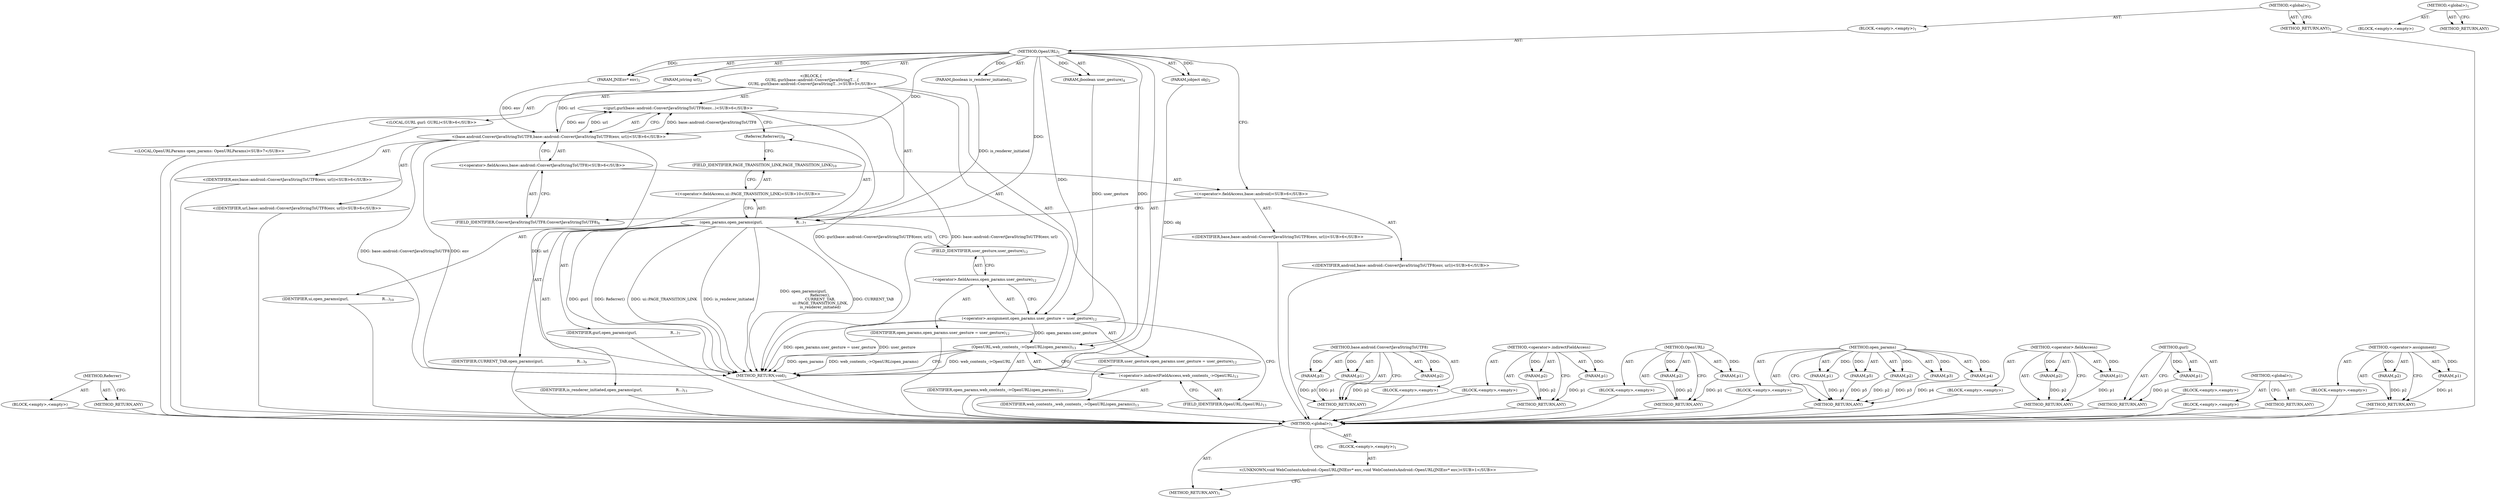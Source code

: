 digraph "&lt;global&gt;" {
vulnerable_96 [label=<(METHOD,Referrer)>];
vulnerable_97 [label=<(BLOCK,&lt;empty&gt;,&lt;empty&gt;)>];
vulnerable_98 [label=<(METHOD_RETURN,ANY)>];
vulnerable_6 [label=<(METHOD,&lt;global&gt;)<SUB>1</SUB>>];
vulnerable_7 [label=<(BLOCK,&lt;empty&gt;,&lt;empty&gt;)<SUB>1</SUB>>];
vulnerable_8 [label=<(METHOD,OpenURL)<SUB>1</SUB>>];
vulnerable_9 [label=<(PARAM,JNIEnv* env)<SUB>1</SUB>>];
vulnerable_10 [label=<(PARAM,jobject obj)<SUB>2</SUB>>];
vulnerable_11 [label=<(PARAM,jstring url)<SUB>3</SUB>>];
vulnerable_12 [label=<(PARAM,jboolean user_gesture)<SUB>4</SUB>>];
vulnerable_13 [label=<(PARAM,jboolean is_renderer_initiated)<SUB>5</SUB>>];
vulnerable_14 [label="<(BLOCK,{
  GURL gurl(base::android::ConvertJavaStringT...,{
  GURL gurl(base::android::ConvertJavaStringT...)<SUB>5</SUB>>"];
vulnerable_15 [label="<(LOCAL,GURL gurl: GURL)<SUB>6</SUB>>"];
vulnerable_16 [label="<(gurl,gurl(base::android::ConvertJavaStringToUTF8(env...)<SUB>6</SUB>>"];
vulnerable_17 [label="<(base.android.ConvertJavaStringToUTF8,base::android::ConvertJavaStringToUTF8(env, url))<SUB>6</SUB>>"];
vulnerable_18 [label="<(&lt;operator&gt;.fieldAccess,base::android::ConvertJavaStringToUTF8)<SUB>6</SUB>>"];
vulnerable_19 [label="<(&lt;operator&gt;.fieldAccess,base::android)<SUB>6</SUB>>"];
vulnerable_20 [label="<(IDENTIFIER,base,base::android::ConvertJavaStringToUTF8(env, url))<SUB>6</SUB>>"];
vulnerable_21 [label="<(IDENTIFIER,android,base::android::ConvertJavaStringToUTF8(env, url))<SUB>6</SUB>>"];
vulnerable_22 [label=<(FIELD_IDENTIFIER,ConvertJavaStringToUTF8,ConvertJavaStringToUTF8)<SUB>6</SUB>>];
vulnerable_23 [label="<(IDENTIFIER,env,base::android::ConvertJavaStringToUTF8(env, url))<SUB>6</SUB>>"];
vulnerable_24 [label="<(IDENTIFIER,url,base::android::ConvertJavaStringToUTF8(env, url))<SUB>6</SUB>>"];
vulnerable_25 [label="<(LOCAL,OpenURLParams open_params: OpenURLParams)<SUB>7</SUB>>"];
vulnerable_26 [label=<(open_params,open_params(gurl,
                            R...)<SUB>7</SUB>>];
vulnerable_27 [label=<(IDENTIFIER,gurl,open_params(gurl,
                            R...)<SUB>7</SUB>>];
vulnerable_28 [label=<(Referrer,Referrer())<SUB>8</SUB>>];
vulnerable_29 [label=<(IDENTIFIER,CURRENT_TAB,open_params(gurl,
                            R...)<SUB>9</SUB>>];
vulnerable_30 [label="<(&lt;operator&gt;.fieldAccess,ui::PAGE_TRANSITION_LINK)<SUB>10</SUB>>"];
vulnerable_31 [label=<(IDENTIFIER,ui,open_params(gurl,
                            R...)<SUB>10</SUB>>];
vulnerable_32 [label=<(FIELD_IDENTIFIER,PAGE_TRANSITION_LINK,PAGE_TRANSITION_LINK)<SUB>10</SUB>>];
vulnerable_33 [label=<(IDENTIFIER,is_renderer_initiated,open_params(gurl,
                            R...)<SUB>11</SUB>>];
vulnerable_34 [label=<(&lt;operator&gt;.assignment,open_params.user_gesture = user_gesture)<SUB>12</SUB>>];
vulnerable_35 [label=<(&lt;operator&gt;.fieldAccess,open_params.user_gesture)<SUB>12</SUB>>];
vulnerable_36 [label=<(IDENTIFIER,open_params,open_params.user_gesture = user_gesture)<SUB>12</SUB>>];
vulnerable_37 [label=<(FIELD_IDENTIFIER,user_gesture,user_gesture)<SUB>12</SUB>>];
vulnerable_38 [label=<(IDENTIFIER,user_gesture,open_params.user_gesture = user_gesture)<SUB>12</SUB>>];
vulnerable_39 [label=<(OpenURL,web_contents_-&gt;OpenURL(open_params))<SUB>13</SUB>>];
vulnerable_40 [label=<(&lt;operator&gt;.indirectFieldAccess,web_contents_-&gt;OpenURL)<SUB>13</SUB>>];
vulnerable_41 [label=<(IDENTIFIER,web_contents_,web_contents_-&gt;OpenURL(open_params))<SUB>13</SUB>>];
vulnerable_42 [label=<(FIELD_IDENTIFIER,OpenURL,OpenURL)<SUB>13</SUB>>];
vulnerable_43 [label=<(IDENTIFIER,open_params,web_contents_-&gt;OpenURL(open_params))<SUB>13</SUB>>];
vulnerable_44 [label=<(METHOD_RETURN,void)<SUB>1</SUB>>];
vulnerable_46 [label=<(METHOD_RETURN,ANY)<SUB>1</SUB>>];
vulnerable_77 [label=<(METHOD,base.android.ConvertJavaStringToUTF8)>];
vulnerable_78 [label=<(PARAM,p1)>];
vulnerable_79 [label=<(PARAM,p2)>];
vulnerable_80 [label=<(PARAM,p3)>];
vulnerable_81 [label=<(BLOCK,&lt;empty&gt;,&lt;empty&gt;)>];
vulnerable_82 [label=<(METHOD_RETURN,ANY)>];
vulnerable_109 [label=<(METHOD,&lt;operator&gt;.indirectFieldAccess)>];
vulnerable_110 [label=<(PARAM,p1)>];
vulnerable_111 [label=<(PARAM,p2)>];
vulnerable_112 [label=<(BLOCK,&lt;empty&gt;,&lt;empty&gt;)>];
vulnerable_113 [label=<(METHOD_RETURN,ANY)>];
vulnerable_104 [label=<(METHOD,OpenURL)>];
vulnerable_105 [label=<(PARAM,p1)>];
vulnerable_106 [label=<(PARAM,p2)>];
vulnerable_107 [label=<(BLOCK,&lt;empty&gt;,&lt;empty&gt;)>];
vulnerable_108 [label=<(METHOD_RETURN,ANY)>];
vulnerable_88 [label=<(METHOD,open_params)>];
vulnerable_89 [label=<(PARAM,p1)>];
vulnerable_90 [label=<(PARAM,p2)>];
vulnerable_91 [label=<(PARAM,p3)>];
vulnerable_92 [label=<(PARAM,p4)>];
vulnerable_93 [label=<(PARAM,p5)>];
vulnerable_94 [label=<(BLOCK,&lt;empty&gt;,&lt;empty&gt;)>];
vulnerable_95 [label=<(METHOD_RETURN,ANY)>];
vulnerable_83 [label=<(METHOD,&lt;operator&gt;.fieldAccess)>];
vulnerable_84 [label=<(PARAM,p1)>];
vulnerable_85 [label=<(PARAM,p2)>];
vulnerable_86 [label=<(BLOCK,&lt;empty&gt;,&lt;empty&gt;)>];
vulnerable_87 [label=<(METHOD_RETURN,ANY)>];
vulnerable_73 [label=<(METHOD,gurl)>];
vulnerable_74 [label=<(PARAM,p1)>];
vulnerable_75 [label=<(BLOCK,&lt;empty&gt;,&lt;empty&gt;)>];
vulnerable_76 [label=<(METHOD_RETURN,ANY)>];
vulnerable_67 [label=<(METHOD,&lt;global&gt;)<SUB>1</SUB>>];
vulnerable_68 [label=<(BLOCK,&lt;empty&gt;,&lt;empty&gt;)>];
vulnerable_69 [label=<(METHOD_RETURN,ANY)>];
vulnerable_99 [label=<(METHOD,&lt;operator&gt;.assignment)>];
vulnerable_100 [label=<(PARAM,p1)>];
vulnerable_101 [label=<(PARAM,p2)>];
vulnerable_102 [label=<(BLOCK,&lt;empty&gt;,&lt;empty&gt;)>];
vulnerable_103 [label=<(METHOD_RETURN,ANY)>];
fixed_6 [label=<(METHOD,&lt;global&gt;)<SUB>1</SUB>>];
fixed_7 [label=<(BLOCK,&lt;empty&gt;,&lt;empty&gt;)<SUB>1</SUB>>];
fixed_8 [label="<(UNKNOWN,void WebContentsAndroid::OpenURL(JNIEnv* env,,void WebContentsAndroid::OpenURL(JNIEnv* env,)<SUB>1</SUB>>"];
fixed_9 [label=<(METHOD_RETURN,ANY)<SUB>1</SUB>>];
fixed_14 [label=<(METHOD,&lt;global&gt;)<SUB>1</SUB>>];
fixed_15 [label=<(BLOCK,&lt;empty&gt;,&lt;empty&gt;)>];
fixed_16 [label=<(METHOD_RETURN,ANY)>];
vulnerable_96 -> vulnerable_97  [key=0, label="AST: "];
vulnerable_96 -> vulnerable_98  [key=0, label="AST: "];
vulnerable_96 -> vulnerable_98  [key=1, label="CFG: "];
vulnerable_97 -> fixed_6  [key=0];
vulnerable_98 -> fixed_6  [key=0];
vulnerable_6 -> vulnerable_7  [key=0, label="AST: "];
vulnerable_6 -> vulnerable_46  [key=0, label="AST: "];
vulnerable_6 -> vulnerable_46  [key=1, label="CFG: "];
vulnerable_7 -> vulnerable_8  [key=0, label="AST: "];
vulnerable_8 -> vulnerable_9  [key=0, label="AST: "];
vulnerable_8 -> vulnerable_9  [key=1, label="DDG: "];
vulnerable_8 -> vulnerable_10  [key=0, label="AST: "];
vulnerable_8 -> vulnerable_10  [key=1, label="DDG: "];
vulnerable_8 -> vulnerable_11  [key=0, label="AST: "];
vulnerable_8 -> vulnerable_11  [key=1, label="DDG: "];
vulnerable_8 -> vulnerable_12  [key=0, label="AST: "];
vulnerable_8 -> vulnerable_12  [key=1, label="DDG: "];
vulnerable_8 -> vulnerable_13  [key=0, label="AST: "];
vulnerable_8 -> vulnerable_13  [key=1, label="DDG: "];
vulnerable_8 -> vulnerable_14  [key=0, label="AST: "];
vulnerable_8 -> vulnerable_44  [key=0, label="AST: "];
vulnerable_8 -> vulnerable_19  [key=0, label="CFG: "];
vulnerable_8 -> vulnerable_34  [key=0, label="DDG: "];
vulnerable_8 -> vulnerable_26  [key=0, label="DDG: "];
vulnerable_8 -> vulnerable_39  [key=0, label="DDG: "];
vulnerable_8 -> vulnerable_17  [key=0, label="DDG: "];
vulnerable_9 -> vulnerable_17  [key=0, label="DDG: env"];
vulnerable_10 -> vulnerable_44  [key=0, label="DDG: obj"];
vulnerable_11 -> vulnerable_17  [key=0, label="DDG: url"];
vulnerable_12 -> vulnerable_34  [key=0, label="DDG: user_gesture"];
vulnerable_13 -> vulnerable_26  [key=0, label="DDG: is_renderer_initiated"];
vulnerable_14 -> vulnerable_15  [key=0, label="AST: "];
vulnerable_14 -> vulnerable_16  [key=0, label="AST: "];
vulnerable_14 -> vulnerable_25  [key=0, label="AST: "];
vulnerable_14 -> vulnerable_26  [key=0, label="AST: "];
vulnerable_14 -> vulnerable_34  [key=0, label="AST: "];
vulnerable_14 -> vulnerable_39  [key=0, label="AST: "];
vulnerable_15 -> fixed_6  [key=0];
vulnerable_16 -> vulnerable_17  [key=0, label="AST: "];
vulnerable_16 -> vulnerable_28  [key=0, label="CFG: "];
vulnerable_16 -> vulnerable_44  [key=0, label="DDG: base::android::ConvertJavaStringToUTF8(env, url)"];
vulnerable_16 -> vulnerable_44  [key=1, label="DDG: gurl(base::android::ConvertJavaStringToUTF8(env, url))"];
vulnerable_17 -> vulnerable_18  [key=0, label="AST: "];
vulnerable_17 -> vulnerable_23  [key=0, label="AST: "];
vulnerable_17 -> vulnerable_24  [key=0, label="AST: "];
vulnerable_17 -> vulnerable_16  [key=0, label="CFG: "];
vulnerable_17 -> vulnerable_16  [key=1, label="DDG: base::android::ConvertJavaStringToUTF8"];
vulnerable_17 -> vulnerable_16  [key=2, label="DDG: env"];
vulnerable_17 -> vulnerable_16  [key=3, label="DDG: url"];
vulnerable_17 -> vulnerable_44  [key=0, label="DDG: base::android::ConvertJavaStringToUTF8"];
vulnerable_17 -> vulnerable_44  [key=1, label="DDG: env"];
vulnerable_17 -> vulnerable_44  [key=2, label="DDG: url"];
vulnerable_18 -> vulnerable_19  [key=0, label="AST: "];
vulnerable_18 -> vulnerable_22  [key=0, label="AST: "];
vulnerable_18 -> vulnerable_17  [key=0, label="CFG: "];
vulnerable_19 -> vulnerable_20  [key=0, label="AST: "];
vulnerable_19 -> vulnerable_21  [key=0, label="AST: "];
vulnerable_19 -> vulnerable_22  [key=0, label="CFG: "];
vulnerable_20 -> fixed_6  [key=0];
vulnerable_21 -> fixed_6  [key=0];
vulnerable_22 -> vulnerable_18  [key=0, label="CFG: "];
vulnerable_23 -> fixed_6  [key=0];
vulnerable_24 -> fixed_6  [key=0];
vulnerable_25 -> fixed_6  [key=0];
vulnerable_26 -> vulnerable_27  [key=0, label="AST: "];
vulnerable_26 -> vulnerable_28  [key=0, label="AST: "];
vulnerable_26 -> vulnerable_29  [key=0, label="AST: "];
vulnerable_26 -> vulnerable_30  [key=0, label="AST: "];
vulnerable_26 -> vulnerable_33  [key=0, label="AST: "];
vulnerable_26 -> vulnerable_37  [key=0, label="CFG: "];
vulnerable_26 -> vulnerable_44  [key=0, label="DDG: gurl"];
vulnerable_26 -> vulnerable_44  [key=1, label="DDG: Referrer()"];
vulnerable_26 -> vulnerable_44  [key=2, label="DDG: ui::PAGE_TRANSITION_LINK"];
vulnerable_26 -> vulnerable_44  [key=3, label="DDG: is_renderer_initiated"];
vulnerable_26 -> vulnerable_44  [key=4, label="DDG: open_params(gurl,
                            Referrer(),
                            CURRENT_TAB,
                            ui::PAGE_TRANSITION_LINK,
                            is_renderer_initiated)"];
vulnerable_26 -> vulnerable_44  [key=5, label="DDG: CURRENT_TAB"];
vulnerable_27 -> fixed_6  [key=0];
vulnerable_28 -> vulnerable_32  [key=0, label="CFG: "];
vulnerable_29 -> fixed_6  [key=0];
vulnerable_30 -> vulnerable_31  [key=0, label="AST: "];
vulnerable_30 -> vulnerable_32  [key=0, label="AST: "];
vulnerable_30 -> vulnerable_26  [key=0, label="CFG: "];
vulnerable_31 -> fixed_6  [key=0];
vulnerable_32 -> vulnerable_30  [key=0, label="CFG: "];
vulnerable_33 -> fixed_6  [key=0];
vulnerable_34 -> vulnerable_35  [key=0, label="AST: "];
vulnerable_34 -> vulnerable_38  [key=0, label="AST: "];
vulnerable_34 -> vulnerable_42  [key=0, label="CFG: "];
vulnerable_34 -> vulnerable_44  [key=0, label="DDG: user_gesture"];
vulnerable_34 -> vulnerable_44  [key=1, label="DDG: open_params.user_gesture = user_gesture"];
vulnerable_34 -> vulnerable_39  [key=0, label="DDG: open_params.user_gesture"];
vulnerable_35 -> vulnerable_36  [key=0, label="AST: "];
vulnerable_35 -> vulnerable_37  [key=0, label="AST: "];
vulnerable_35 -> vulnerable_34  [key=0, label="CFG: "];
vulnerable_36 -> fixed_6  [key=0];
vulnerable_37 -> vulnerable_35  [key=0, label="CFG: "];
vulnerable_38 -> fixed_6  [key=0];
vulnerable_39 -> vulnerable_40  [key=0, label="AST: "];
vulnerable_39 -> vulnerable_43  [key=0, label="AST: "];
vulnerable_39 -> vulnerable_44  [key=0, label="CFG: "];
vulnerable_39 -> vulnerable_44  [key=1, label="DDG: web_contents_-&gt;OpenURL"];
vulnerable_39 -> vulnerable_44  [key=2, label="DDG: open_params"];
vulnerable_39 -> vulnerable_44  [key=3, label="DDG: web_contents_-&gt;OpenURL(open_params)"];
vulnerable_40 -> vulnerable_41  [key=0, label="AST: "];
vulnerable_40 -> vulnerable_42  [key=0, label="AST: "];
vulnerable_40 -> vulnerable_39  [key=0, label="CFG: "];
vulnerable_41 -> fixed_6  [key=0];
vulnerable_42 -> vulnerable_40  [key=0, label="CFG: "];
vulnerable_43 -> fixed_6  [key=0];
vulnerable_44 -> fixed_6  [key=0];
vulnerable_46 -> fixed_6  [key=0];
vulnerable_77 -> vulnerable_78  [key=0, label="AST: "];
vulnerable_77 -> vulnerable_78  [key=1, label="DDG: "];
vulnerable_77 -> vulnerable_81  [key=0, label="AST: "];
vulnerable_77 -> vulnerable_79  [key=0, label="AST: "];
vulnerable_77 -> vulnerable_79  [key=1, label="DDG: "];
vulnerable_77 -> vulnerable_82  [key=0, label="AST: "];
vulnerable_77 -> vulnerable_82  [key=1, label="CFG: "];
vulnerable_77 -> vulnerable_80  [key=0, label="AST: "];
vulnerable_77 -> vulnerable_80  [key=1, label="DDG: "];
vulnerable_78 -> vulnerable_82  [key=0, label="DDG: p1"];
vulnerable_79 -> vulnerable_82  [key=0, label="DDG: p2"];
vulnerable_80 -> vulnerable_82  [key=0, label="DDG: p3"];
vulnerable_81 -> fixed_6  [key=0];
vulnerable_82 -> fixed_6  [key=0];
vulnerable_109 -> vulnerable_110  [key=0, label="AST: "];
vulnerable_109 -> vulnerable_110  [key=1, label="DDG: "];
vulnerable_109 -> vulnerable_112  [key=0, label="AST: "];
vulnerable_109 -> vulnerable_111  [key=0, label="AST: "];
vulnerable_109 -> vulnerable_111  [key=1, label="DDG: "];
vulnerable_109 -> vulnerable_113  [key=0, label="AST: "];
vulnerable_109 -> vulnerable_113  [key=1, label="CFG: "];
vulnerable_110 -> vulnerable_113  [key=0, label="DDG: p1"];
vulnerable_111 -> vulnerable_113  [key=0, label="DDG: p2"];
vulnerable_112 -> fixed_6  [key=0];
vulnerable_113 -> fixed_6  [key=0];
vulnerable_104 -> vulnerable_105  [key=0, label="AST: "];
vulnerable_104 -> vulnerable_105  [key=1, label="DDG: "];
vulnerable_104 -> vulnerable_107  [key=0, label="AST: "];
vulnerable_104 -> vulnerable_106  [key=0, label="AST: "];
vulnerable_104 -> vulnerable_106  [key=1, label="DDG: "];
vulnerable_104 -> vulnerable_108  [key=0, label="AST: "];
vulnerable_104 -> vulnerable_108  [key=1, label="CFG: "];
vulnerable_105 -> vulnerable_108  [key=0, label="DDG: p1"];
vulnerable_106 -> vulnerable_108  [key=0, label="DDG: p2"];
vulnerable_107 -> fixed_6  [key=0];
vulnerable_108 -> fixed_6  [key=0];
vulnerable_88 -> vulnerable_89  [key=0, label="AST: "];
vulnerable_88 -> vulnerable_89  [key=1, label="DDG: "];
vulnerable_88 -> vulnerable_94  [key=0, label="AST: "];
vulnerable_88 -> vulnerable_90  [key=0, label="AST: "];
vulnerable_88 -> vulnerable_90  [key=1, label="DDG: "];
vulnerable_88 -> vulnerable_95  [key=0, label="AST: "];
vulnerable_88 -> vulnerable_95  [key=1, label="CFG: "];
vulnerable_88 -> vulnerable_91  [key=0, label="AST: "];
vulnerable_88 -> vulnerable_91  [key=1, label="DDG: "];
vulnerable_88 -> vulnerable_92  [key=0, label="AST: "];
vulnerable_88 -> vulnerable_92  [key=1, label="DDG: "];
vulnerable_88 -> vulnerable_93  [key=0, label="AST: "];
vulnerable_88 -> vulnerable_93  [key=1, label="DDG: "];
vulnerable_89 -> vulnerable_95  [key=0, label="DDG: p1"];
vulnerable_90 -> vulnerable_95  [key=0, label="DDG: p2"];
vulnerable_91 -> vulnerable_95  [key=0, label="DDG: p3"];
vulnerable_92 -> vulnerable_95  [key=0, label="DDG: p4"];
vulnerable_93 -> vulnerable_95  [key=0, label="DDG: p5"];
vulnerable_94 -> fixed_6  [key=0];
vulnerable_95 -> fixed_6  [key=0];
vulnerable_83 -> vulnerable_84  [key=0, label="AST: "];
vulnerable_83 -> vulnerable_84  [key=1, label="DDG: "];
vulnerable_83 -> vulnerable_86  [key=0, label="AST: "];
vulnerable_83 -> vulnerable_85  [key=0, label="AST: "];
vulnerable_83 -> vulnerable_85  [key=1, label="DDG: "];
vulnerable_83 -> vulnerable_87  [key=0, label="AST: "];
vulnerable_83 -> vulnerable_87  [key=1, label="CFG: "];
vulnerable_84 -> vulnerable_87  [key=0, label="DDG: p1"];
vulnerable_85 -> vulnerable_87  [key=0, label="DDG: p2"];
vulnerable_86 -> fixed_6  [key=0];
vulnerable_87 -> fixed_6  [key=0];
vulnerable_73 -> vulnerable_74  [key=0, label="AST: "];
vulnerable_73 -> vulnerable_74  [key=1, label="DDG: "];
vulnerable_73 -> vulnerable_75  [key=0, label="AST: "];
vulnerable_73 -> vulnerable_76  [key=0, label="AST: "];
vulnerable_73 -> vulnerable_76  [key=1, label="CFG: "];
vulnerable_74 -> vulnerable_76  [key=0, label="DDG: p1"];
vulnerable_75 -> fixed_6  [key=0];
vulnerable_76 -> fixed_6  [key=0];
vulnerable_67 -> vulnerable_68  [key=0, label="AST: "];
vulnerable_67 -> vulnerable_69  [key=0, label="AST: "];
vulnerable_67 -> vulnerable_69  [key=1, label="CFG: "];
vulnerable_68 -> fixed_6  [key=0];
vulnerable_69 -> fixed_6  [key=0];
vulnerable_99 -> vulnerable_100  [key=0, label="AST: "];
vulnerable_99 -> vulnerable_100  [key=1, label="DDG: "];
vulnerable_99 -> vulnerable_102  [key=0, label="AST: "];
vulnerable_99 -> vulnerable_101  [key=0, label="AST: "];
vulnerable_99 -> vulnerable_101  [key=1, label="DDG: "];
vulnerable_99 -> vulnerable_103  [key=0, label="AST: "];
vulnerable_99 -> vulnerable_103  [key=1, label="CFG: "];
vulnerable_100 -> vulnerable_103  [key=0, label="DDG: p1"];
vulnerable_101 -> vulnerable_103  [key=0, label="DDG: p2"];
vulnerable_102 -> fixed_6  [key=0];
vulnerable_103 -> fixed_6  [key=0];
fixed_6 -> fixed_7  [key=0, label="AST: "];
fixed_6 -> fixed_9  [key=0, label="AST: "];
fixed_6 -> fixed_8  [key=0, label="CFG: "];
fixed_7 -> fixed_8  [key=0, label="AST: "];
fixed_8 -> fixed_9  [key=0, label="CFG: "];
fixed_14 -> fixed_15  [key=0, label="AST: "];
fixed_14 -> fixed_16  [key=0, label="AST: "];
fixed_14 -> fixed_16  [key=1, label="CFG: "];
}
